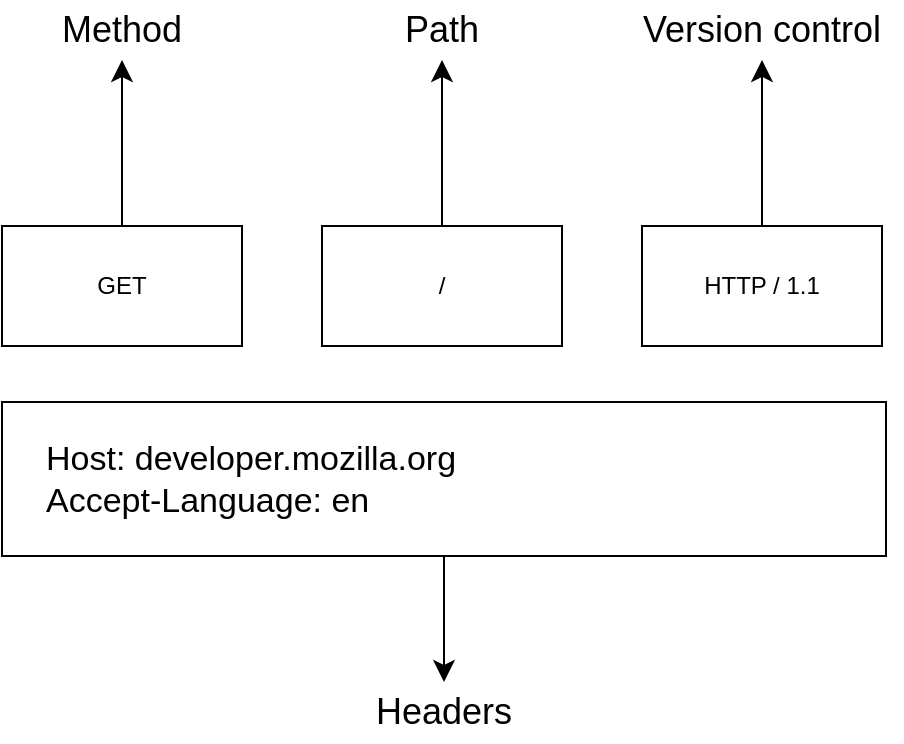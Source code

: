 <mxfile version="24.1.0" type="device">
  <diagram name="Page-1" id="X18ag8mNRqw-7Zmo-Ysj">
    <mxGraphModel dx="1523" dy="1242" grid="0" gridSize="10" guides="1" tooltips="1" connect="1" arrows="1" fold="1" page="0" pageScale="1" pageWidth="850" pageHeight="1100" math="0" shadow="0">
      <root>
        <mxCell id="0" />
        <mxCell id="1" parent="0" />
        <mxCell id="EE3Qo0XPUbpb4THHfgQ5-13" style="edgeStyle=none;curved=1;rounded=0;orthogonalLoop=1;jettySize=auto;html=1;entryX=0.5;entryY=1;entryDx=0;entryDy=0;fontSize=12;startSize=8;endSize=8;" edge="1" parent="1" source="EE3Qo0XPUbpb4THHfgQ5-2" target="EE3Qo0XPUbpb4THHfgQ5-8">
          <mxGeometry relative="1" as="geometry" />
        </mxCell>
        <mxCell id="EE3Qo0XPUbpb4THHfgQ5-2" value="/" style="rounded=0;whiteSpace=wrap;html=1;" vertex="1" parent="1">
          <mxGeometry x="-37" y="2" width="120" height="60" as="geometry" />
        </mxCell>
        <mxCell id="EE3Qo0XPUbpb4THHfgQ5-12" style="edgeStyle=none;curved=1;rounded=0;orthogonalLoop=1;jettySize=auto;html=1;fontSize=12;startSize=8;endSize=8;" edge="1" parent="1" source="EE3Qo0XPUbpb4THHfgQ5-3" target="EE3Qo0XPUbpb4THHfgQ5-11">
          <mxGeometry relative="1" as="geometry" />
        </mxCell>
        <mxCell id="EE3Qo0XPUbpb4THHfgQ5-3" value="GET" style="rounded=0;whiteSpace=wrap;html=1;" vertex="1" parent="1">
          <mxGeometry x="-197" y="2" width="120" height="60" as="geometry" />
        </mxCell>
        <mxCell id="EE3Qo0XPUbpb4THHfgQ5-14" style="edgeStyle=none;curved=1;rounded=0;orthogonalLoop=1;jettySize=auto;html=1;entryX=0.5;entryY=1;entryDx=0;entryDy=0;fontSize=12;startSize=8;endSize=8;" edge="1" parent="1" source="EE3Qo0XPUbpb4THHfgQ5-4" target="EE3Qo0XPUbpb4THHfgQ5-10">
          <mxGeometry relative="1" as="geometry" />
        </mxCell>
        <mxCell id="EE3Qo0XPUbpb4THHfgQ5-4" value="HTTP / 1.1" style="rounded=0;whiteSpace=wrap;html=1;" vertex="1" parent="1">
          <mxGeometry x="123" y="2" width="120" height="60" as="geometry" />
        </mxCell>
        <mxCell id="EE3Qo0XPUbpb4THHfgQ5-7" style="edgeStyle=none;curved=1;rounded=0;orthogonalLoop=1;jettySize=auto;html=1;entryX=0.5;entryY=0;entryDx=0;entryDy=0;fontSize=12;startSize=8;endSize=8;" edge="1" parent="1" source="EE3Qo0XPUbpb4THHfgQ5-5" target="EE3Qo0XPUbpb4THHfgQ5-6">
          <mxGeometry relative="1" as="geometry" />
        </mxCell>
        <mxCell id="EE3Qo0XPUbpb4THHfgQ5-5" value="Host: developer.mozilla.org&lt;div style=&quot;font-size: 17px;&quot;&gt;Accept-Language: en&lt;/div&gt;" style="rounded=0;whiteSpace=wrap;html=1;align=left;spacingLeft=20;fontSize=17;" vertex="1" parent="1">
          <mxGeometry x="-197" y="90" width="442" height="77" as="geometry" />
        </mxCell>
        <mxCell id="EE3Qo0XPUbpb4THHfgQ5-6" value="Headers" style="text;html=1;align=center;verticalAlign=middle;whiteSpace=wrap;rounded=0;fontSize=18;" vertex="1" parent="1">
          <mxGeometry x="-6" y="230" width="60" height="30" as="geometry" />
        </mxCell>
        <mxCell id="EE3Qo0XPUbpb4THHfgQ5-8" value="Path" style="text;html=1;align=center;verticalAlign=middle;whiteSpace=wrap;rounded=0;fontSize=18;" vertex="1" parent="1">
          <mxGeometry x="-7" y="-111" width="60" height="30" as="geometry" />
        </mxCell>
        <mxCell id="EE3Qo0XPUbpb4THHfgQ5-10" value="Version control" style="text;html=1;align=center;verticalAlign=middle;whiteSpace=wrap;rounded=0;fontSize=18;" vertex="1" parent="1">
          <mxGeometry x="113" y="-111" width="140" height="30" as="geometry" />
        </mxCell>
        <mxCell id="EE3Qo0XPUbpb4THHfgQ5-11" value="Method" style="text;html=1;align=center;verticalAlign=middle;whiteSpace=wrap;rounded=0;fontSize=18;" vertex="1" parent="1">
          <mxGeometry x="-167" y="-111" width="60" height="30" as="geometry" />
        </mxCell>
      </root>
    </mxGraphModel>
  </diagram>
</mxfile>
